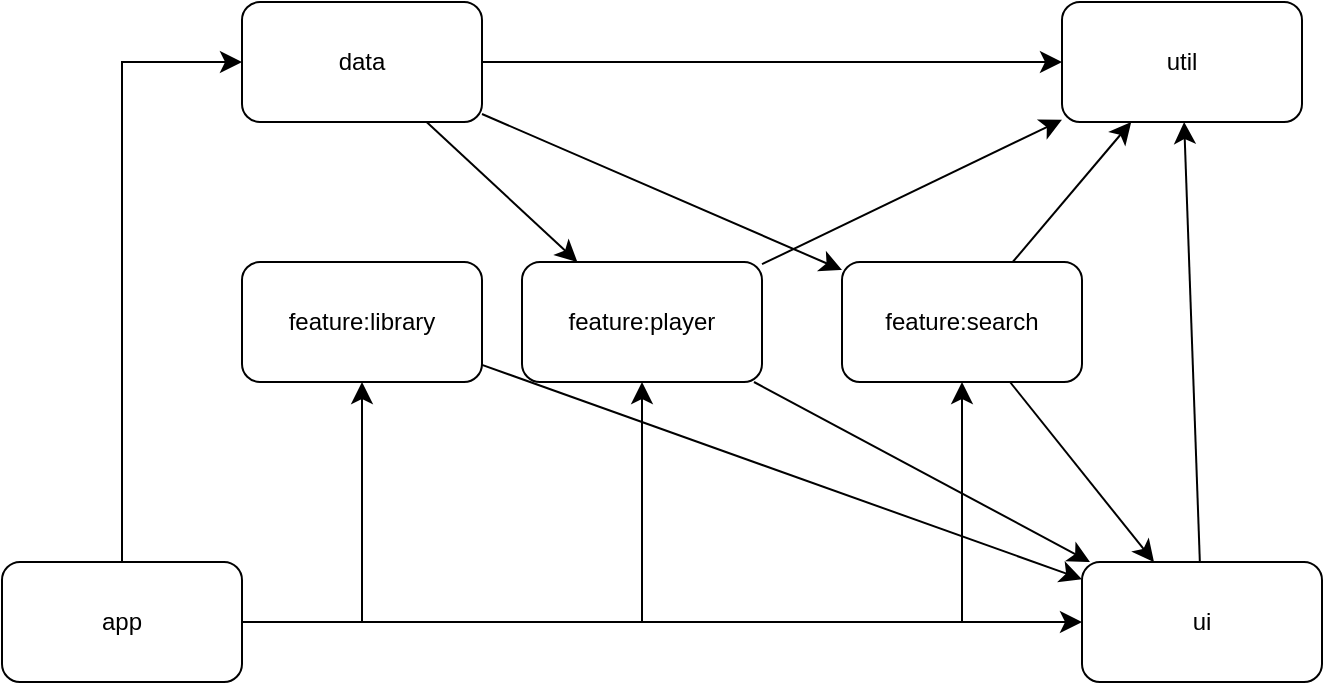<mxfile version="24.4.4" type="github">
  <diagram name="Страница — 1" id="SKOE9lxcBVE--XX4vaFt">
    <mxGraphModel dx="1460" dy="1086" grid="1" gridSize="10" guides="1" tooltips="1" connect="1" arrows="1" fold="1" page="0" pageScale="1" pageWidth="827" pageHeight="1169" math="0" shadow="0">
      <root>
        <mxCell id="0" />
        <mxCell id="1" parent="0" />
        <mxCell id="YegY3rVq-Lum2rQXtt8X-13" style="edgeStyle=none;curved=1;rounded=0;orthogonalLoop=1;jettySize=auto;html=1;fontSize=12;startSize=8;endSize=8;" edge="1" parent="1" source="YegY3rVq-Lum2rQXtt8X-1" target="YegY3rVq-Lum2rQXtt8X-12">
          <mxGeometry relative="1" as="geometry" />
        </mxCell>
        <mxCell id="YegY3rVq-Lum2rQXtt8X-14" style="rounded=0;orthogonalLoop=1;jettySize=auto;html=1;fontSize=12;startSize=8;endSize=8;" edge="1" parent="1" source="YegY3rVq-Lum2rQXtt8X-1" target="YegY3rVq-Lum2rQXtt8X-4">
          <mxGeometry relative="1" as="geometry" />
        </mxCell>
        <mxCell id="YegY3rVq-Lum2rQXtt8X-15" style="rounded=0;orthogonalLoop=1;jettySize=auto;html=1;fontSize=12;startSize=8;endSize=8;" edge="1" parent="1" source="YegY3rVq-Lum2rQXtt8X-1" target="YegY3rVq-Lum2rQXtt8X-5">
          <mxGeometry relative="1" as="geometry" />
        </mxCell>
        <mxCell id="YegY3rVq-Lum2rQXtt8X-1" value="data" style="rounded=1;whiteSpace=wrap;html=1;" vertex="1" parent="1">
          <mxGeometry x="80" y="-200" width="120" height="60" as="geometry" />
        </mxCell>
        <mxCell id="YegY3rVq-Lum2rQXtt8X-7" style="edgeStyle=orthogonalEdgeStyle;rounded=0;orthogonalLoop=1;jettySize=auto;html=1;fontSize=12;startSize=8;endSize=8;" edge="1" parent="1" source="YegY3rVq-Lum2rQXtt8X-2" target="YegY3rVq-Lum2rQXtt8X-1">
          <mxGeometry relative="1" as="geometry">
            <Array as="points">
              <mxPoint x="20" y="-170" />
            </Array>
          </mxGeometry>
        </mxCell>
        <mxCell id="YegY3rVq-Lum2rQXtt8X-8" style="edgeStyle=orthogonalEdgeStyle;rounded=0;orthogonalLoop=1;jettySize=auto;html=1;fontSize=12;startSize=8;endSize=8;" edge="1" parent="1" source="YegY3rVq-Lum2rQXtt8X-2" target="YegY3rVq-Lum2rQXtt8X-4">
          <mxGeometry relative="1" as="geometry" />
        </mxCell>
        <mxCell id="YegY3rVq-Lum2rQXtt8X-9" style="edgeStyle=orthogonalEdgeStyle;rounded=0;orthogonalLoop=1;jettySize=auto;html=1;fontSize=12;startSize=8;endSize=8;" edge="1" parent="1" source="YegY3rVq-Lum2rQXtt8X-2" target="YegY3rVq-Lum2rQXtt8X-5">
          <mxGeometry relative="1" as="geometry" />
        </mxCell>
        <mxCell id="YegY3rVq-Lum2rQXtt8X-10" style="edgeStyle=orthogonalEdgeStyle;rounded=0;orthogonalLoop=1;jettySize=auto;html=1;fontSize=12;startSize=8;endSize=8;" edge="1" parent="1" source="YegY3rVq-Lum2rQXtt8X-2" target="YegY3rVq-Lum2rQXtt8X-6">
          <mxGeometry relative="1" as="geometry">
            <Array as="points">
              <mxPoint x="140" y="110" />
            </Array>
          </mxGeometry>
        </mxCell>
        <mxCell id="YegY3rVq-Lum2rQXtt8X-11" style="edgeStyle=none;curved=1;rounded=0;orthogonalLoop=1;jettySize=auto;html=1;fontSize=12;startSize=8;endSize=8;" edge="1" parent="1" source="YegY3rVq-Lum2rQXtt8X-2" target="YegY3rVq-Lum2rQXtt8X-3">
          <mxGeometry relative="1" as="geometry" />
        </mxCell>
        <mxCell id="YegY3rVq-Lum2rQXtt8X-2" value="app" style="rounded=1;whiteSpace=wrap;html=1;" vertex="1" parent="1">
          <mxGeometry x="-40" y="80" width="120" height="60" as="geometry" />
        </mxCell>
        <mxCell id="YegY3rVq-Lum2rQXtt8X-21" style="edgeStyle=none;curved=1;rounded=0;orthogonalLoop=1;jettySize=auto;html=1;fontSize=12;startSize=8;endSize=8;" edge="1" parent="1" source="YegY3rVq-Lum2rQXtt8X-3" target="YegY3rVq-Lum2rQXtt8X-12">
          <mxGeometry relative="1" as="geometry" />
        </mxCell>
        <mxCell id="YegY3rVq-Lum2rQXtt8X-3" value="ui" style="rounded=1;whiteSpace=wrap;html=1;" vertex="1" parent="1">
          <mxGeometry x="500" y="80" width="120" height="60" as="geometry" />
        </mxCell>
        <mxCell id="YegY3rVq-Lum2rQXtt8X-17" style="edgeStyle=none;curved=1;rounded=0;orthogonalLoop=1;jettySize=auto;html=1;fontSize=12;startSize=8;endSize=8;" edge="1" parent="1" source="YegY3rVq-Lum2rQXtt8X-4" target="YegY3rVq-Lum2rQXtt8X-12">
          <mxGeometry relative="1" as="geometry" />
        </mxCell>
        <mxCell id="YegY3rVq-Lum2rQXtt8X-18" style="rounded=0;orthogonalLoop=1;jettySize=auto;html=1;fontSize=12;startSize=8;endSize=8;" edge="1" parent="1" source="YegY3rVq-Lum2rQXtt8X-4" target="YegY3rVq-Lum2rQXtt8X-3">
          <mxGeometry relative="1" as="geometry" />
        </mxCell>
        <mxCell id="YegY3rVq-Lum2rQXtt8X-4" value="feature:player" style="rounded=1;whiteSpace=wrap;html=1;" vertex="1" parent="1">
          <mxGeometry x="220" y="-70" width="120" height="60" as="geometry" />
        </mxCell>
        <mxCell id="YegY3rVq-Lum2rQXtt8X-19" style="edgeStyle=none;curved=1;rounded=0;orthogonalLoop=1;jettySize=auto;html=1;fontSize=12;startSize=8;endSize=8;" edge="1" parent="1" source="YegY3rVq-Lum2rQXtt8X-5" target="YegY3rVq-Lum2rQXtt8X-12">
          <mxGeometry relative="1" as="geometry" />
        </mxCell>
        <mxCell id="YegY3rVq-Lum2rQXtt8X-20" style="edgeStyle=none;curved=1;rounded=0;orthogonalLoop=1;jettySize=auto;html=1;fontSize=12;startSize=8;endSize=8;" edge="1" parent="1" source="YegY3rVq-Lum2rQXtt8X-5" target="YegY3rVq-Lum2rQXtt8X-3">
          <mxGeometry relative="1" as="geometry" />
        </mxCell>
        <mxCell id="YegY3rVq-Lum2rQXtt8X-5" value="feature:search" style="rounded=1;whiteSpace=wrap;html=1;" vertex="1" parent="1">
          <mxGeometry x="380" y="-70" width="120" height="60" as="geometry" />
        </mxCell>
        <mxCell id="YegY3rVq-Lum2rQXtt8X-16" value="" style="edgeStyle=none;curved=1;rounded=0;orthogonalLoop=1;jettySize=auto;html=1;fontSize=12;startSize=8;endSize=8;" edge="1" parent="1" source="YegY3rVq-Lum2rQXtt8X-6" target="YegY3rVq-Lum2rQXtt8X-3">
          <mxGeometry relative="1" as="geometry" />
        </mxCell>
        <mxCell id="YegY3rVq-Lum2rQXtt8X-6" value="feature:library" style="rounded=1;whiteSpace=wrap;html=1;" vertex="1" parent="1">
          <mxGeometry x="80" y="-70" width="120" height="60" as="geometry" />
        </mxCell>
        <mxCell id="YegY3rVq-Lum2rQXtt8X-12" value="util" style="rounded=1;whiteSpace=wrap;html=1;" vertex="1" parent="1">
          <mxGeometry x="490" y="-200" width="120" height="60" as="geometry" />
        </mxCell>
      </root>
    </mxGraphModel>
  </diagram>
</mxfile>
